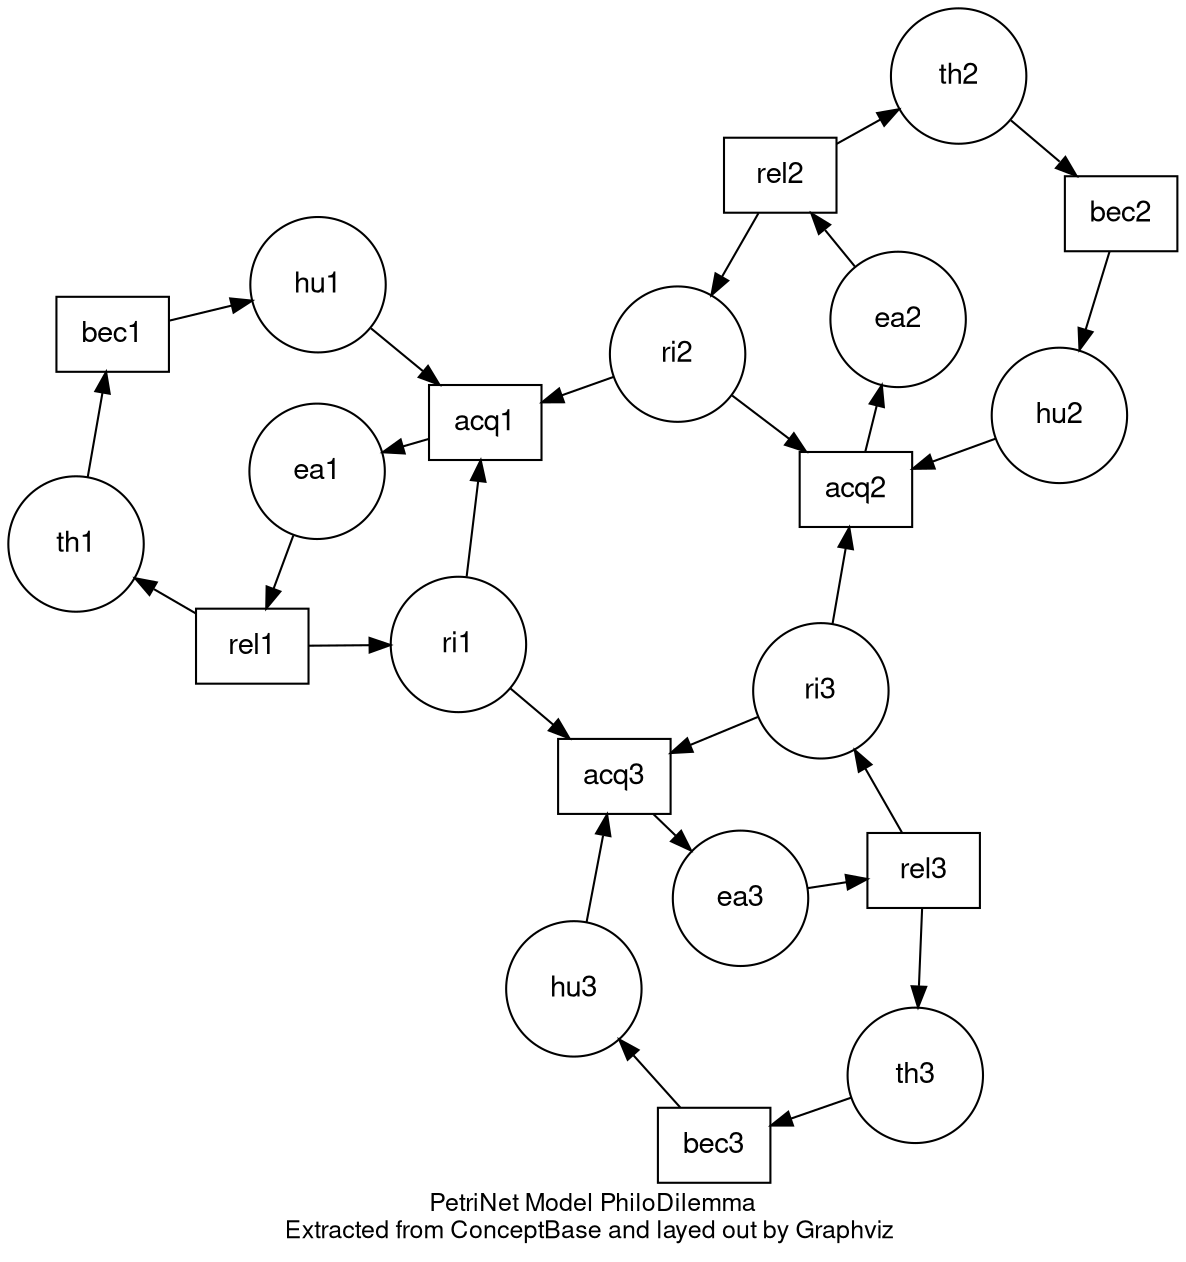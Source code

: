 ## "It encodes the so-called philosophers dilemma.  Neato pretty much approximates the way how humans would layout the graph." Contributed by Manfred Jeusfield.
## Command to generate the layout: "neato -Tpng thisfile > thisfile.png" 


digraph PhiloDilemma {
fontname="Helvetica,Arial,sans-serif"
node [fontname="Helvetica,Arial,sans-serif"]
edge [fontname="Helvetica,Arial,sans-serif"]
layout=neato
node [shape=box];  bec3; rel3; bec2; rel2; acq2; acq3; bec1; rel1; acq1;
node [shape=circle,fixedsize=true,width=0.9];  hu3; th3; ri3; ea3; hu2; th2; ri2; ea2; hu1; th1; ri1; ea1;
ri3->acq2;
ri3->acq3;
hu3->acq3;
bec3->hu3;
th3->bec3;
rel3->th3;
rel3->ri3;
ea3->rel3;
acq3->ea3;
ri2->acq1;
ri2->acq2;
hu2->acq2;
bec2->hu2;
th2->bec2;
rel2->th2;
rel2->ri2;
ea2->rel2;
acq2->ea2;
ri1->acq3;
ri1->acq1;
hu1->acq1;
bec1->hu1;
th1->bec1;
rel1->th1;
rel1->ri1;
ea1->rel1;
acq1->ea1;

overlap=false
label="PetriNet Model PhiloDilemma\nExtracted from ConceptBase and layed out by Graphviz "
fontsize=12;
}